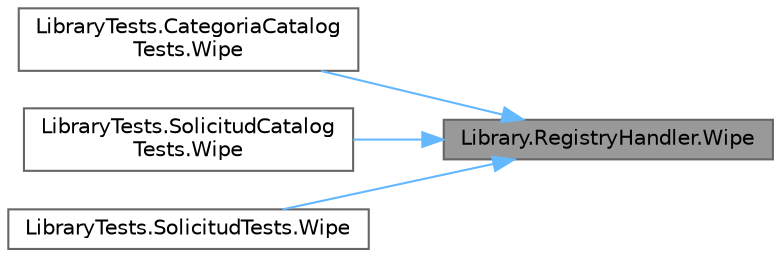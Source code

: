 digraph "Library.RegistryHandler.Wipe"
{
 // INTERACTIVE_SVG=YES
 // LATEX_PDF_SIZE
  bgcolor="transparent";
  edge [fontname=Helvetica,fontsize=10,labelfontname=Helvetica,labelfontsize=10];
  node [fontname=Helvetica,fontsize=10,shape=box,height=0.2,width=0.4];
  rankdir="RL";
  Node1 [label="Library.RegistryHandler.Wipe",height=0.2,width=0.4,color="gray40", fillcolor="grey60", style="filled", fontcolor="black",tooltip="Método para borrar los datos de la clase."];
  Node1 -> Node2 [dir="back",color="steelblue1",style="solid"];
  Node2 [label="LibraryTests.CategoriaCatalog\lTests.Wipe",height=0.2,width=0.4,color="grey40", fillcolor="white", style="filled",URL="$classLibraryTests_1_1CategoriaCatalogTests.html#abc98b8705ad0dbf6119101c0d18943a0",tooltip="Al terminar un test borra todas las instancias de singleton."];
  Node1 -> Node3 [dir="back",color="steelblue1",style="solid"];
  Node3 [label="LibraryTests.SolicitudCatalog\lTests.Wipe",height=0.2,width=0.4,color="grey40", fillcolor="white", style="filled",URL="$classLibraryTests_1_1SolicitudCatalogTests.html#a5609b76239d86d234142d6e47585e786",tooltip="Al terminar un test borra todas las instancias de singleton."];
  Node1 -> Node4 [dir="back",color="steelblue1",style="solid"];
  Node4 [label="LibraryTests.SolicitudTests.Wipe",height=0.2,width=0.4,color="grey40", fillcolor="white", style="filled",URL="$classLibraryTests_1_1SolicitudTests.html#aedde992e8fec9cadeac769cd47ef98f9",tooltip="Al terminar un test borra todas las instancias de singleton."];
}
